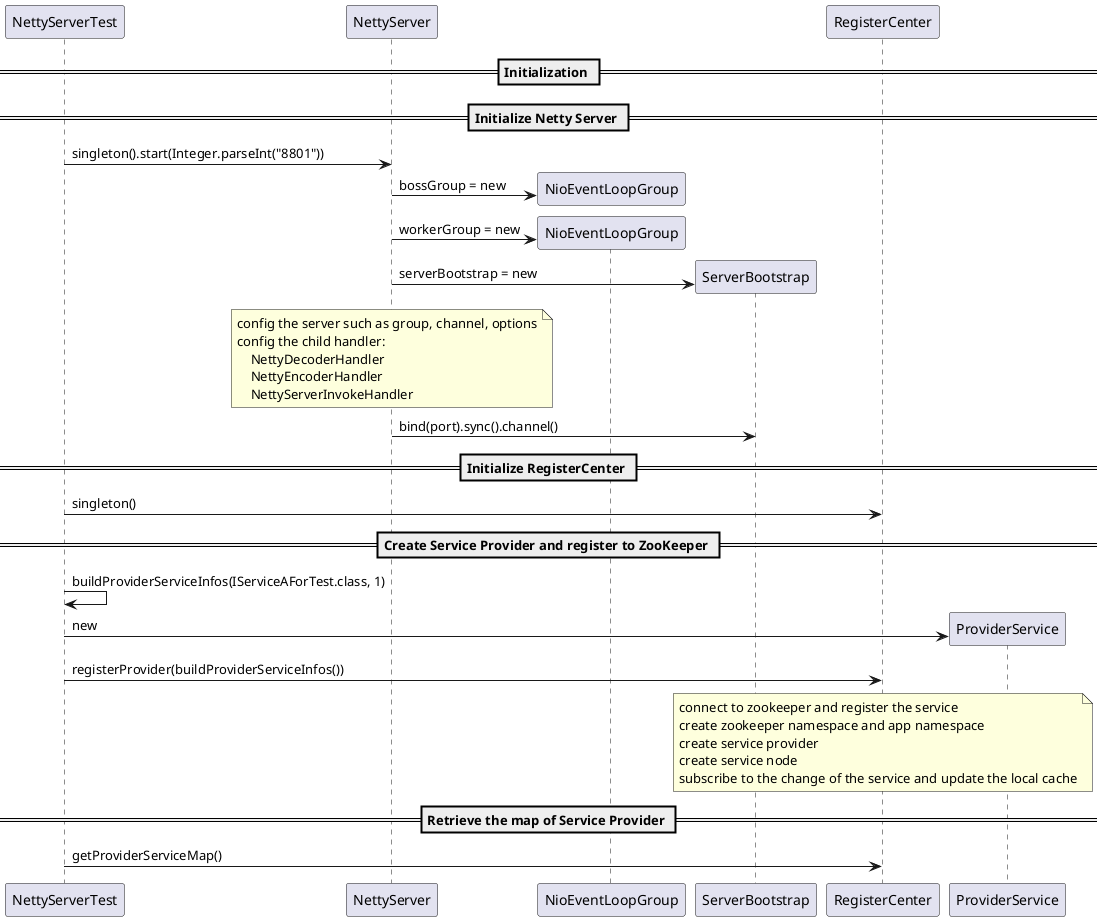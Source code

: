@startuml
== Initialization ==
== Initialize Netty Server ==

NettyServerTest -> NettyServer: singleton().start(Integer.parseInt("8801"))
create NioEventLoopGroup
NettyServer -> NioEventLoopGroup: bossGroup = new
create NioEventLoopGroup
NettyServer -> NioEventLoopGroup: workerGroup = new
create ServerBootstrap
NettyServer -> ServerBootstrap: serverBootstrap = new

note over NettyServer
    config the server such as group, channel, options
    config the child handler:
        NettyDecoderHandler
        NettyEncoderHandler
        NettyServerInvokeHandler
end note

NettyServer -> ServerBootstrap: bind(port).sync().channel()

== Initialize RegisterCenter ==
NettyServerTest -> RegisterCenter: singleton()

== Create Service Provider and register to ZooKeeper ==
NettyServerTest -> NettyServerTest: buildProviderServiceInfos(IServiceAForTest.class, 1)
create ProviderService
NettyServerTest -> ProviderService: new
NettyServerTest -> RegisterCenter: registerProvider(buildProviderServiceInfos())
note over RegisterCenter
    connect to zookeeper and register the service
    create zookeeper namespace and app namespace
    create service provider
    create service node
    subscribe to the change of the service and update the local cache
end note
== Retrieve the map of Service Provider ==
NettyServerTest -> RegisterCenter: getProviderServiceMap()

@enduml